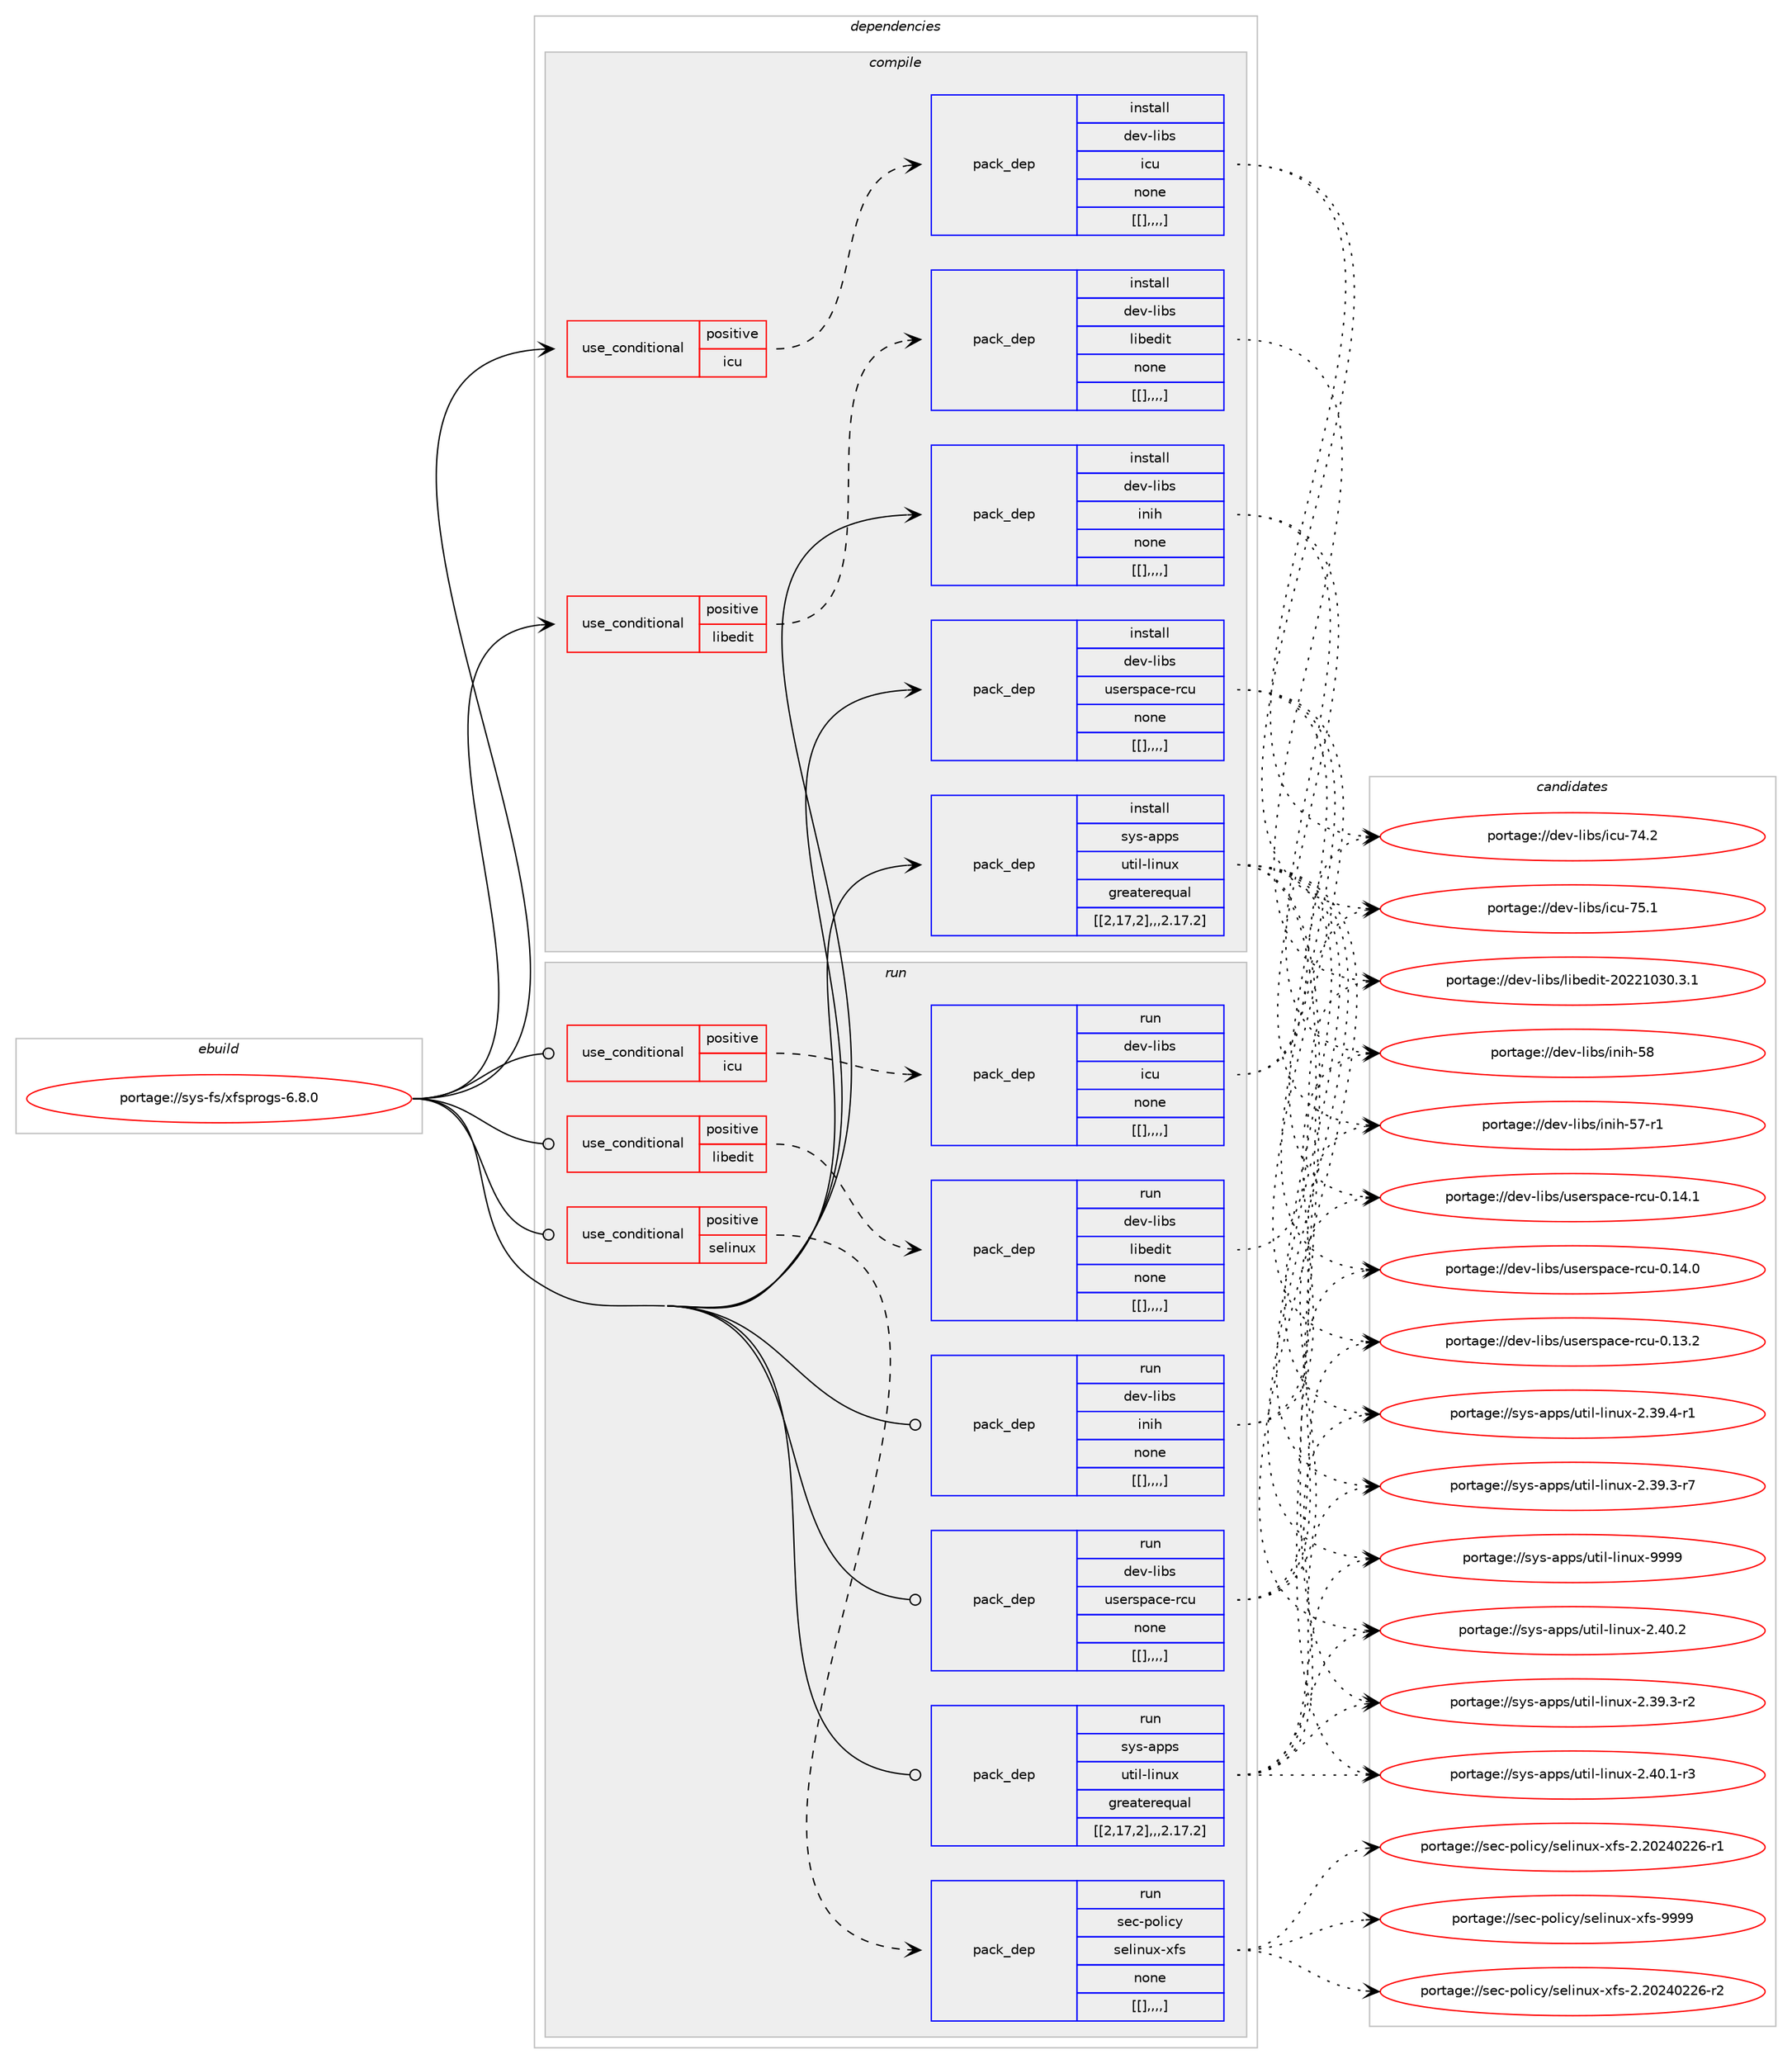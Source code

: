 digraph prolog {

# *************
# Graph options
# *************

newrank=true;
concentrate=true;
compound=true;
graph [rankdir=LR,fontname=Helvetica,fontsize=10,ranksep=1.5];#, ranksep=2.5, nodesep=0.2];
edge  [arrowhead=vee];
node  [fontname=Helvetica,fontsize=10];

# **********
# The ebuild
# **********

subgraph cluster_leftcol {
color=gray;
label=<<i>ebuild</i>>;
id [label="portage://sys-fs/xfsprogs-6.8.0", color=red, width=4, href="../sys-fs/xfsprogs-6.8.0.svg"];
}

# ****************
# The dependencies
# ****************

subgraph cluster_midcol {
color=gray;
label=<<i>dependencies</i>>;
subgraph cluster_compile {
fillcolor="#eeeeee";
style=filled;
label=<<i>compile</i>>;
subgraph cond121117 {
dependency455360 [label=<<TABLE BORDER="0" CELLBORDER="1" CELLSPACING="0" CELLPADDING="4"><TR><TD ROWSPAN="3" CELLPADDING="10">use_conditional</TD></TR><TR><TD>positive</TD></TR><TR><TD>icu</TD></TR></TABLE>>, shape=none, color=red];
subgraph pack331145 {
dependency455361 [label=<<TABLE BORDER="0" CELLBORDER="1" CELLSPACING="0" CELLPADDING="4" WIDTH="220"><TR><TD ROWSPAN="6" CELLPADDING="30">pack_dep</TD></TR><TR><TD WIDTH="110">install</TD></TR><TR><TD>dev-libs</TD></TR><TR><TD>icu</TD></TR><TR><TD>none</TD></TR><TR><TD>[[],,,,]</TD></TR></TABLE>>, shape=none, color=blue];
}
dependency455360:e -> dependency455361:w [weight=20,style="dashed",arrowhead="vee"];
}
id:e -> dependency455360:w [weight=20,style="solid",arrowhead="vee"];
subgraph cond121118 {
dependency455362 [label=<<TABLE BORDER="0" CELLBORDER="1" CELLSPACING="0" CELLPADDING="4"><TR><TD ROWSPAN="3" CELLPADDING="10">use_conditional</TD></TR><TR><TD>positive</TD></TR><TR><TD>libedit</TD></TR></TABLE>>, shape=none, color=red];
subgraph pack331146 {
dependency455363 [label=<<TABLE BORDER="0" CELLBORDER="1" CELLSPACING="0" CELLPADDING="4" WIDTH="220"><TR><TD ROWSPAN="6" CELLPADDING="30">pack_dep</TD></TR><TR><TD WIDTH="110">install</TD></TR><TR><TD>dev-libs</TD></TR><TR><TD>libedit</TD></TR><TR><TD>none</TD></TR><TR><TD>[[],,,,]</TD></TR></TABLE>>, shape=none, color=blue];
}
dependency455362:e -> dependency455363:w [weight=20,style="dashed",arrowhead="vee"];
}
id:e -> dependency455362:w [weight=20,style="solid",arrowhead="vee"];
subgraph pack331147 {
dependency455364 [label=<<TABLE BORDER="0" CELLBORDER="1" CELLSPACING="0" CELLPADDING="4" WIDTH="220"><TR><TD ROWSPAN="6" CELLPADDING="30">pack_dep</TD></TR><TR><TD WIDTH="110">install</TD></TR><TR><TD>dev-libs</TD></TR><TR><TD>inih</TD></TR><TR><TD>none</TD></TR><TR><TD>[[],,,,]</TD></TR></TABLE>>, shape=none, color=blue];
}
id:e -> dependency455364:w [weight=20,style="solid",arrowhead="vee"];
subgraph pack331148 {
dependency455365 [label=<<TABLE BORDER="0" CELLBORDER="1" CELLSPACING="0" CELLPADDING="4" WIDTH="220"><TR><TD ROWSPAN="6" CELLPADDING="30">pack_dep</TD></TR><TR><TD WIDTH="110">install</TD></TR><TR><TD>dev-libs</TD></TR><TR><TD>userspace-rcu</TD></TR><TR><TD>none</TD></TR><TR><TD>[[],,,,]</TD></TR></TABLE>>, shape=none, color=blue];
}
id:e -> dependency455365:w [weight=20,style="solid",arrowhead="vee"];
subgraph pack331149 {
dependency455366 [label=<<TABLE BORDER="0" CELLBORDER="1" CELLSPACING="0" CELLPADDING="4" WIDTH="220"><TR><TD ROWSPAN="6" CELLPADDING="30">pack_dep</TD></TR><TR><TD WIDTH="110">install</TD></TR><TR><TD>sys-apps</TD></TR><TR><TD>util-linux</TD></TR><TR><TD>greaterequal</TD></TR><TR><TD>[[2,17,2],,,2.17.2]</TD></TR></TABLE>>, shape=none, color=blue];
}
id:e -> dependency455366:w [weight=20,style="solid",arrowhead="vee"];
}
subgraph cluster_compileandrun {
fillcolor="#eeeeee";
style=filled;
label=<<i>compile and run</i>>;
}
subgraph cluster_run {
fillcolor="#eeeeee";
style=filled;
label=<<i>run</i>>;
subgraph cond121119 {
dependency455367 [label=<<TABLE BORDER="0" CELLBORDER="1" CELLSPACING="0" CELLPADDING="4"><TR><TD ROWSPAN="3" CELLPADDING="10">use_conditional</TD></TR><TR><TD>positive</TD></TR><TR><TD>icu</TD></TR></TABLE>>, shape=none, color=red];
subgraph pack331150 {
dependency455368 [label=<<TABLE BORDER="0" CELLBORDER="1" CELLSPACING="0" CELLPADDING="4" WIDTH="220"><TR><TD ROWSPAN="6" CELLPADDING="30">pack_dep</TD></TR><TR><TD WIDTH="110">run</TD></TR><TR><TD>dev-libs</TD></TR><TR><TD>icu</TD></TR><TR><TD>none</TD></TR><TR><TD>[[],,,,]</TD></TR></TABLE>>, shape=none, color=blue];
}
dependency455367:e -> dependency455368:w [weight=20,style="dashed",arrowhead="vee"];
}
id:e -> dependency455367:w [weight=20,style="solid",arrowhead="odot"];
subgraph cond121120 {
dependency455369 [label=<<TABLE BORDER="0" CELLBORDER="1" CELLSPACING="0" CELLPADDING="4"><TR><TD ROWSPAN="3" CELLPADDING="10">use_conditional</TD></TR><TR><TD>positive</TD></TR><TR><TD>libedit</TD></TR></TABLE>>, shape=none, color=red];
subgraph pack331151 {
dependency455370 [label=<<TABLE BORDER="0" CELLBORDER="1" CELLSPACING="0" CELLPADDING="4" WIDTH="220"><TR><TD ROWSPAN="6" CELLPADDING="30">pack_dep</TD></TR><TR><TD WIDTH="110">run</TD></TR><TR><TD>dev-libs</TD></TR><TR><TD>libedit</TD></TR><TR><TD>none</TD></TR><TR><TD>[[],,,,]</TD></TR></TABLE>>, shape=none, color=blue];
}
dependency455369:e -> dependency455370:w [weight=20,style="dashed",arrowhead="vee"];
}
id:e -> dependency455369:w [weight=20,style="solid",arrowhead="odot"];
subgraph cond121121 {
dependency455371 [label=<<TABLE BORDER="0" CELLBORDER="1" CELLSPACING="0" CELLPADDING="4"><TR><TD ROWSPAN="3" CELLPADDING="10">use_conditional</TD></TR><TR><TD>positive</TD></TR><TR><TD>selinux</TD></TR></TABLE>>, shape=none, color=red];
subgraph pack331152 {
dependency455372 [label=<<TABLE BORDER="0" CELLBORDER="1" CELLSPACING="0" CELLPADDING="4" WIDTH="220"><TR><TD ROWSPAN="6" CELLPADDING="30">pack_dep</TD></TR><TR><TD WIDTH="110">run</TD></TR><TR><TD>sec-policy</TD></TR><TR><TD>selinux-xfs</TD></TR><TR><TD>none</TD></TR><TR><TD>[[],,,,]</TD></TR></TABLE>>, shape=none, color=blue];
}
dependency455371:e -> dependency455372:w [weight=20,style="dashed",arrowhead="vee"];
}
id:e -> dependency455371:w [weight=20,style="solid",arrowhead="odot"];
subgraph pack331153 {
dependency455373 [label=<<TABLE BORDER="0" CELLBORDER="1" CELLSPACING="0" CELLPADDING="4" WIDTH="220"><TR><TD ROWSPAN="6" CELLPADDING="30">pack_dep</TD></TR><TR><TD WIDTH="110">run</TD></TR><TR><TD>dev-libs</TD></TR><TR><TD>inih</TD></TR><TR><TD>none</TD></TR><TR><TD>[[],,,,]</TD></TR></TABLE>>, shape=none, color=blue];
}
id:e -> dependency455373:w [weight=20,style="solid",arrowhead="odot"];
subgraph pack331154 {
dependency455374 [label=<<TABLE BORDER="0" CELLBORDER="1" CELLSPACING="0" CELLPADDING="4" WIDTH="220"><TR><TD ROWSPAN="6" CELLPADDING="30">pack_dep</TD></TR><TR><TD WIDTH="110">run</TD></TR><TR><TD>dev-libs</TD></TR><TR><TD>userspace-rcu</TD></TR><TR><TD>none</TD></TR><TR><TD>[[],,,,]</TD></TR></TABLE>>, shape=none, color=blue];
}
id:e -> dependency455374:w [weight=20,style="solid",arrowhead="odot"];
subgraph pack331155 {
dependency455375 [label=<<TABLE BORDER="0" CELLBORDER="1" CELLSPACING="0" CELLPADDING="4" WIDTH="220"><TR><TD ROWSPAN="6" CELLPADDING="30">pack_dep</TD></TR><TR><TD WIDTH="110">run</TD></TR><TR><TD>sys-apps</TD></TR><TR><TD>util-linux</TD></TR><TR><TD>greaterequal</TD></TR><TR><TD>[[2,17,2],,,2.17.2]</TD></TR></TABLE>>, shape=none, color=blue];
}
id:e -> dependency455375:w [weight=20,style="solid",arrowhead="odot"];
}
}

# **************
# The candidates
# **************

subgraph cluster_choices {
rank=same;
color=gray;
label=<<i>candidates</i>>;

subgraph choice331145 {
color=black;
nodesep=1;
choice100101118451081059811547105991174555534649 [label="portage://dev-libs/icu-75.1", color=red, width=4,href="../dev-libs/icu-75.1.svg"];
choice100101118451081059811547105991174555524650 [label="portage://dev-libs/icu-74.2", color=red, width=4,href="../dev-libs/icu-74.2.svg"];
dependency455361:e -> choice100101118451081059811547105991174555534649:w [style=dotted,weight="100"];
dependency455361:e -> choice100101118451081059811547105991174555524650:w [style=dotted,weight="100"];
}
subgraph choice331146 {
color=black;
nodesep=1;
choice1001011184510810598115471081059810110010511645504850504948514846514649 [label="portage://dev-libs/libedit-20221030.3.1", color=red, width=4,href="../dev-libs/libedit-20221030.3.1.svg"];
dependency455363:e -> choice1001011184510810598115471081059810110010511645504850504948514846514649:w [style=dotted,weight="100"];
}
subgraph choice331147 {
color=black;
nodesep=1;
choice100101118451081059811547105110105104455356 [label="portage://dev-libs/inih-58", color=red, width=4,href="../dev-libs/inih-58.svg"];
choice1001011184510810598115471051101051044553554511449 [label="portage://dev-libs/inih-57-r1", color=red, width=4,href="../dev-libs/inih-57-r1.svg"];
dependency455364:e -> choice100101118451081059811547105110105104455356:w [style=dotted,weight="100"];
dependency455364:e -> choice1001011184510810598115471051101051044553554511449:w [style=dotted,weight="100"];
}
subgraph choice331148 {
color=black;
nodesep=1;
choice1001011184510810598115471171151011141151129799101451149911745484649524649 [label="portage://dev-libs/userspace-rcu-0.14.1", color=red, width=4,href="../dev-libs/userspace-rcu-0.14.1.svg"];
choice1001011184510810598115471171151011141151129799101451149911745484649524648 [label="portage://dev-libs/userspace-rcu-0.14.0", color=red, width=4,href="../dev-libs/userspace-rcu-0.14.0.svg"];
choice1001011184510810598115471171151011141151129799101451149911745484649514650 [label="portage://dev-libs/userspace-rcu-0.13.2", color=red, width=4,href="../dev-libs/userspace-rcu-0.13.2.svg"];
dependency455365:e -> choice1001011184510810598115471171151011141151129799101451149911745484649524649:w [style=dotted,weight="100"];
dependency455365:e -> choice1001011184510810598115471171151011141151129799101451149911745484649524648:w [style=dotted,weight="100"];
dependency455365:e -> choice1001011184510810598115471171151011141151129799101451149911745484649514650:w [style=dotted,weight="100"];
}
subgraph choice331149 {
color=black;
nodesep=1;
choice115121115459711211211547117116105108451081051101171204557575757 [label="portage://sys-apps/util-linux-9999", color=red, width=4,href="../sys-apps/util-linux-9999.svg"];
choice1151211154597112112115471171161051084510810511011712045504652484650 [label="portage://sys-apps/util-linux-2.40.2", color=red, width=4,href="../sys-apps/util-linux-2.40.2.svg"];
choice11512111545971121121154711711610510845108105110117120455046524846494511451 [label="portage://sys-apps/util-linux-2.40.1-r3", color=red, width=4,href="../sys-apps/util-linux-2.40.1-r3.svg"];
choice11512111545971121121154711711610510845108105110117120455046515746524511449 [label="portage://sys-apps/util-linux-2.39.4-r1", color=red, width=4,href="../sys-apps/util-linux-2.39.4-r1.svg"];
choice11512111545971121121154711711610510845108105110117120455046515746514511455 [label="portage://sys-apps/util-linux-2.39.3-r7", color=red, width=4,href="../sys-apps/util-linux-2.39.3-r7.svg"];
choice11512111545971121121154711711610510845108105110117120455046515746514511450 [label="portage://sys-apps/util-linux-2.39.3-r2", color=red, width=4,href="../sys-apps/util-linux-2.39.3-r2.svg"];
dependency455366:e -> choice115121115459711211211547117116105108451081051101171204557575757:w [style=dotted,weight="100"];
dependency455366:e -> choice1151211154597112112115471171161051084510810511011712045504652484650:w [style=dotted,weight="100"];
dependency455366:e -> choice11512111545971121121154711711610510845108105110117120455046524846494511451:w [style=dotted,weight="100"];
dependency455366:e -> choice11512111545971121121154711711610510845108105110117120455046515746524511449:w [style=dotted,weight="100"];
dependency455366:e -> choice11512111545971121121154711711610510845108105110117120455046515746514511455:w [style=dotted,weight="100"];
dependency455366:e -> choice11512111545971121121154711711610510845108105110117120455046515746514511450:w [style=dotted,weight="100"];
}
subgraph choice331150 {
color=black;
nodesep=1;
choice100101118451081059811547105991174555534649 [label="portage://dev-libs/icu-75.1", color=red, width=4,href="../dev-libs/icu-75.1.svg"];
choice100101118451081059811547105991174555524650 [label="portage://dev-libs/icu-74.2", color=red, width=4,href="../dev-libs/icu-74.2.svg"];
dependency455368:e -> choice100101118451081059811547105991174555534649:w [style=dotted,weight="100"];
dependency455368:e -> choice100101118451081059811547105991174555524650:w [style=dotted,weight="100"];
}
subgraph choice331151 {
color=black;
nodesep=1;
choice1001011184510810598115471081059810110010511645504850504948514846514649 [label="portage://dev-libs/libedit-20221030.3.1", color=red, width=4,href="../dev-libs/libedit-20221030.3.1.svg"];
dependency455370:e -> choice1001011184510810598115471081059810110010511645504850504948514846514649:w [style=dotted,weight="100"];
}
subgraph choice331152 {
color=black;
nodesep=1;
choice11510199451121111081059912147115101108105110117120451201021154557575757 [label="portage://sec-policy/selinux-xfs-9999", color=red, width=4,href="../sec-policy/selinux-xfs-9999.svg"];
choice115101994511211110810599121471151011081051101171204512010211545504650485052485050544511450 [label="portage://sec-policy/selinux-xfs-2.20240226-r2", color=red, width=4,href="../sec-policy/selinux-xfs-2.20240226-r2.svg"];
choice115101994511211110810599121471151011081051101171204512010211545504650485052485050544511449 [label="portage://sec-policy/selinux-xfs-2.20240226-r1", color=red, width=4,href="../sec-policy/selinux-xfs-2.20240226-r1.svg"];
dependency455372:e -> choice11510199451121111081059912147115101108105110117120451201021154557575757:w [style=dotted,weight="100"];
dependency455372:e -> choice115101994511211110810599121471151011081051101171204512010211545504650485052485050544511450:w [style=dotted,weight="100"];
dependency455372:e -> choice115101994511211110810599121471151011081051101171204512010211545504650485052485050544511449:w [style=dotted,weight="100"];
}
subgraph choice331153 {
color=black;
nodesep=1;
choice100101118451081059811547105110105104455356 [label="portage://dev-libs/inih-58", color=red, width=4,href="../dev-libs/inih-58.svg"];
choice1001011184510810598115471051101051044553554511449 [label="portage://dev-libs/inih-57-r1", color=red, width=4,href="../dev-libs/inih-57-r1.svg"];
dependency455373:e -> choice100101118451081059811547105110105104455356:w [style=dotted,weight="100"];
dependency455373:e -> choice1001011184510810598115471051101051044553554511449:w [style=dotted,weight="100"];
}
subgraph choice331154 {
color=black;
nodesep=1;
choice1001011184510810598115471171151011141151129799101451149911745484649524649 [label="portage://dev-libs/userspace-rcu-0.14.1", color=red, width=4,href="../dev-libs/userspace-rcu-0.14.1.svg"];
choice1001011184510810598115471171151011141151129799101451149911745484649524648 [label="portage://dev-libs/userspace-rcu-0.14.0", color=red, width=4,href="../dev-libs/userspace-rcu-0.14.0.svg"];
choice1001011184510810598115471171151011141151129799101451149911745484649514650 [label="portage://dev-libs/userspace-rcu-0.13.2", color=red, width=4,href="../dev-libs/userspace-rcu-0.13.2.svg"];
dependency455374:e -> choice1001011184510810598115471171151011141151129799101451149911745484649524649:w [style=dotted,weight="100"];
dependency455374:e -> choice1001011184510810598115471171151011141151129799101451149911745484649524648:w [style=dotted,weight="100"];
dependency455374:e -> choice1001011184510810598115471171151011141151129799101451149911745484649514650:w [style=dotted,weight="100"];
}
subgraph choice331155 {
color=black;
nodesep=1;
choice115121115459711211211547117116105108451081051101171204557575757 [label="portage://sys-apps/util-linux-9999", color=red, width=4,href="../sys-apps/util-linux-9999.svg"];
choice1151211154597112112115471171161051084510810511011712045504652484650 [label="portage://sys-apps/util-linux-2.40.2", color=red, width=4,href="../sys-apps/util-linux-2.40.2.svg"];
choice11512111545971121121154711711610510845108105110117120455046524846494511451 [label="portage://sys-apps/util-linux-2.40.1-r3", color=red, width=4,href="../sys-apps/util-linux-2.40.1-r3.svg"];
choice11512111545971121121154711711610510845108105110117120455046515746524511449 [label="portage://sys-apps/util-linux-2.39.4-r1", color=red, width=4,href="../sys-apps/util-linux-2.39.4-r1.svg"];
choice11512111545971121121154711711610510845108105110117120455046515746514511455 [label="portage://sys-apps/util-linux-2.39.3-r7", color=red, width=4,href="../sys-apps/util-linux-2.39.3-r7.svg"];
choice11512111545971121121154711711610510845108105110117120455046515746514511450 [label="portage://sys-apps/util-linux-2.39.3-r2", color=red, width=4,href="../sys-apps/util-linux-2.39.3-r2.svg"];
dependency455375:e -> choice115121115459711211211547117116105108451081051101171204557575757:w [style=dotted,weight="100"];
dependency455375:e -> choice1151211154597112112115471171161051084510810511011712045504652484650:w [style=dotted,weight="100"];
dependency455375:e -> choice11512111545971121121154711711610510845108105110117120455046524846494511451:w [style=dotted,weight="100"];
dependency455375:e -> choice11512111545971121121154711711610510845108105110117120455046515746524511449:w [style=dotted,weight="100"];
dependency455375:e -> choice11512111545971121121154711711610510845108105110117120455046515746514511455:w [style=dotted,weight="100"];
dependency455375:e -> choice11512111545971121121154711711610510845108105110117120455046515746514511450:w [style=dotted,weight="100"];
}
}

}
